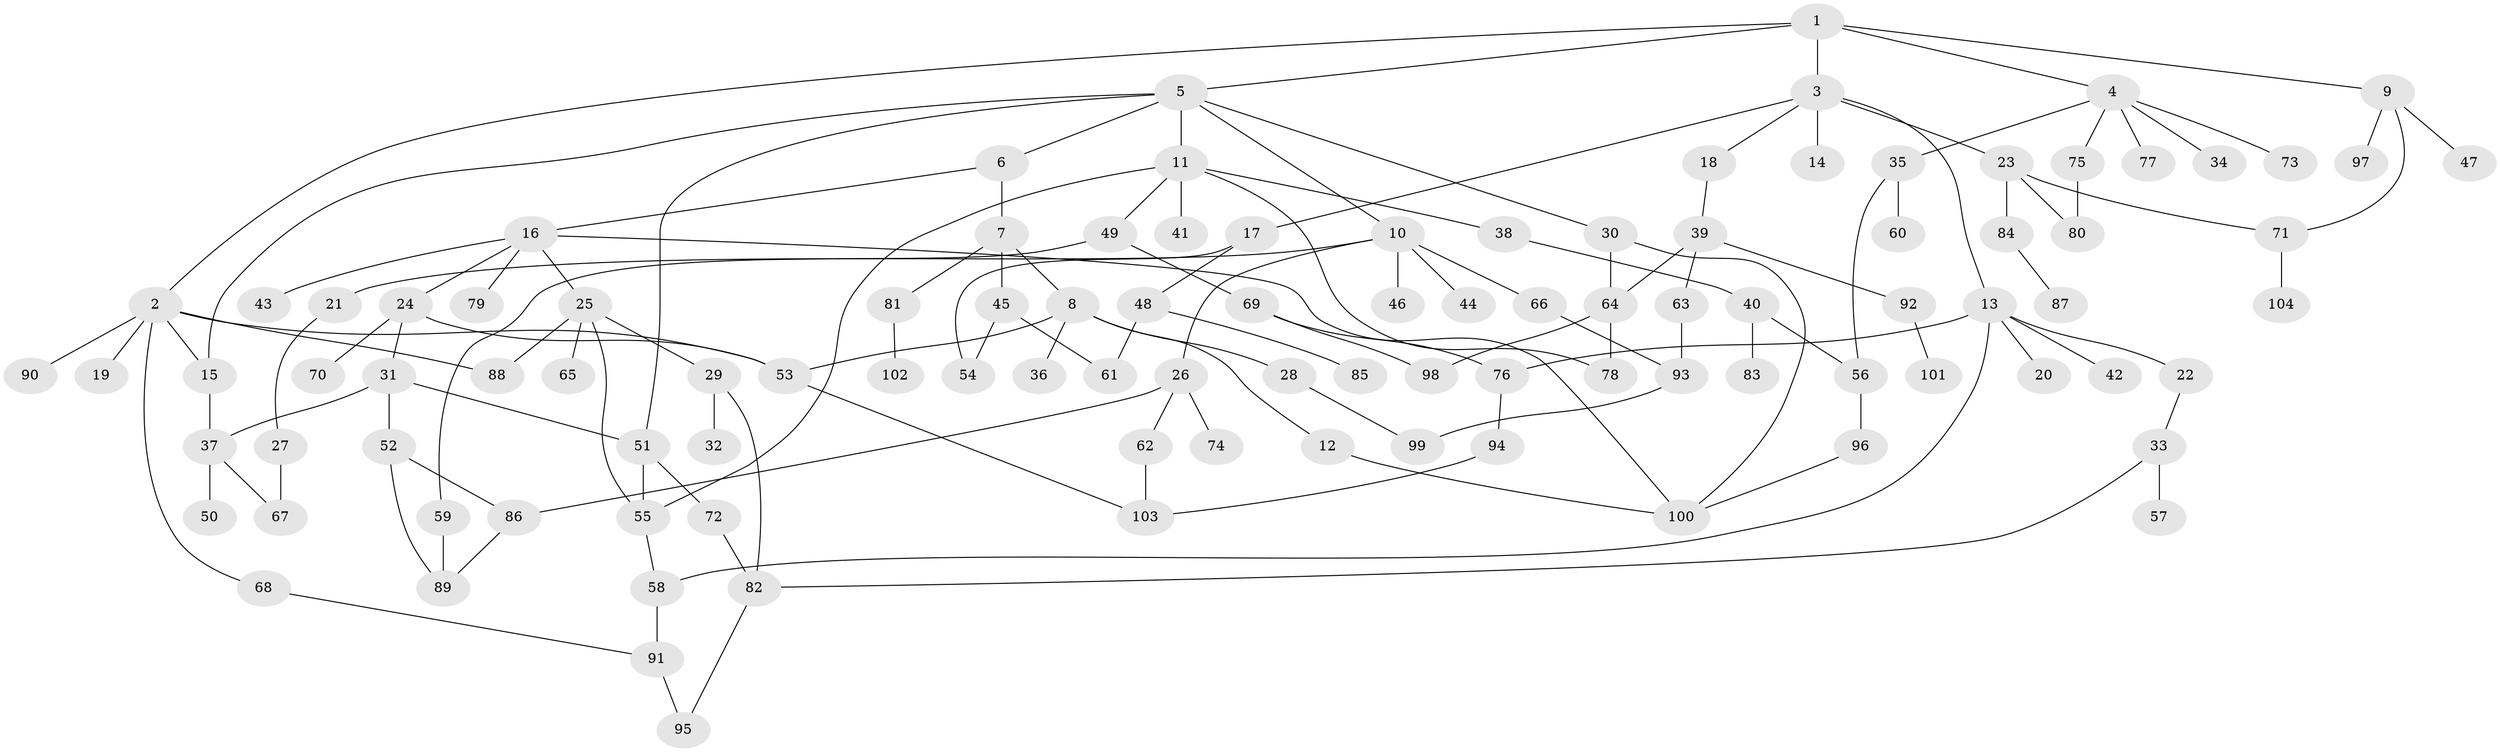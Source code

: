 // Generated by graph-tools (version 1.1) at 2025/25/03/09/25 03:25:31]
// undirected, 104 vertices, 136 edges
graph export_dot {
graph [start="1"]
  node [color=gray90,style=filled];
  1;
  2;
  3;
  4;
  5;
  6;
  7;
  8;
  9;
  10;
  11;
  12;
  13;
  14;
  15;
  16;
  17;
  18;
  19;
  20;
  21;
  22;
  23;
  24;
  25;
  26;
  27;
  28;
  29;
  30;
  31;
  32;
  33;
  34;
  35;
  36;
  37;
  38;
  39;
  40;
  41;
  42;
  43;
  44;
  45;
  46;
  47;
  48;
  49;
  50;
  51;
  52;
  53;
  54;
  55;
  56;
  57;
  58;
  59;
  60;
  61;
  62;
  63;
  64;
  65;
  66;
  67;
  68;
  69;
  70;
  71;
  72;
  73;
  74;
  75;
  76;
  77;
  78;
  79;
  80;
  81;
  82;
  83;
  84;
  85;
  86;
  87;
  88;
  89;
  90;
  91;
  92;
  93;
  94;
  95;
  96;
  97;
  98;
  99;
  100;
  101;
  102;
  103;
  104;
  1 -- 2;
  1 -- 3;
  1 -- 4;
  1 -- 5;
  1 -- 9;
  2 -- 15;
  2 -- 19;
  2 -- 68;
  2 -- 90;
  2 -- 53;
  2 -- 88;
  3 -- 13;
  3 -- 14;
  3 -- 17;
  3 -- 18;
  3 -- 23;
  4 -- 34;
  4 -- 35;
  4 -- 73;
  4 -- 75;
  4 -- 77;
  5 -- 6;
  5 -- 10;
  5 -- 11;
  5 -- 30;
  5 -- 51;
  5 -- 15;
  6 -- 7;
  6 -- 16;
  7 -- 8;
  7 -- 45;
  7 -- 81;
  8 -- 12;
  8 -- 28;
  8 -- 36;
  8 -- 53;
  9 -- 47;
  9 -- 97;
  9 -- 71;
  10 -- 21;
  10 -- 26;
  10 -- 44;
  10 -- 46;
  10 -- 66;
  11 -- 38;
  11 -- 41;
  11 -- 49;
  11 -- 55;
  11 -- 78;
  12 -- 100;
  13 -- 20;
  13 -- 22;
  13 -- 42;
  13 -- 76;
  13 -- 58;
  15 -- 37;
  16 -- 24;
  16 -- 25;
  16 -- 43;
  16 -- 79;
  16 -- 100;
  17 -- 48;
  17 -- 54;
  18 -- 39;
  21 -- 27;
  22 -- 33;
  23 -- 71;
  23 -- 80;
  23 -- 84;
  24 -- 31;
  24 -- 53;
  24 -- 70;
  25 -- 29;
  25 -- 65;
  25 -- 88;
  25 -- 55;
  26 -- 62;
  26 -- 74;
  26 -- 86;
  27 -- 67;
  28 -- 99;
  29 -- 32;
  29 -- 82;
  30 -- 64;
  30 -- 100;
  31 -- 52;
  31 -- 37;
  31 -- 51;
  33 -- 57;
  33 -- 82;
  35 -- 56;
  35 -- 60;
  37 -- 50;
  37 -- 67;
  38 -- 40;
  39 -- 63;
  39 -- 92;
  39 -- 64;
  40 -- 83;
  40 -- 56;
  45 -- 54;
  45 -- 61;
  48 -- 85;
  48 -- 61;
  49 -- 59;
  49 -- 69;
  51 -- 72;
  51 -- 55;
  52 -- 86;
  52 -- 89;
  53 -- 103;
  55 -- 58;
  56 -- 96;
  58 -- 91;
  59 -- 89;
  62 -- 103;
  63 -- 93;
  64 -- 98;
  64 -- 78;
  66 -- 93;
  68 -- 91;
  69 -- 76;
  69 -- 98;
  71 -- 104;
  72 -- 82;
  75 -- 80;
  76 -- 94;
  81 -- 102;
  82 -- 95;
  84 -- 87;
  86 -- 89;
  91 -- 95;
  92 -- 101;
  93 -- 99;
  94 -- 103;
  96 -- 100;
}
